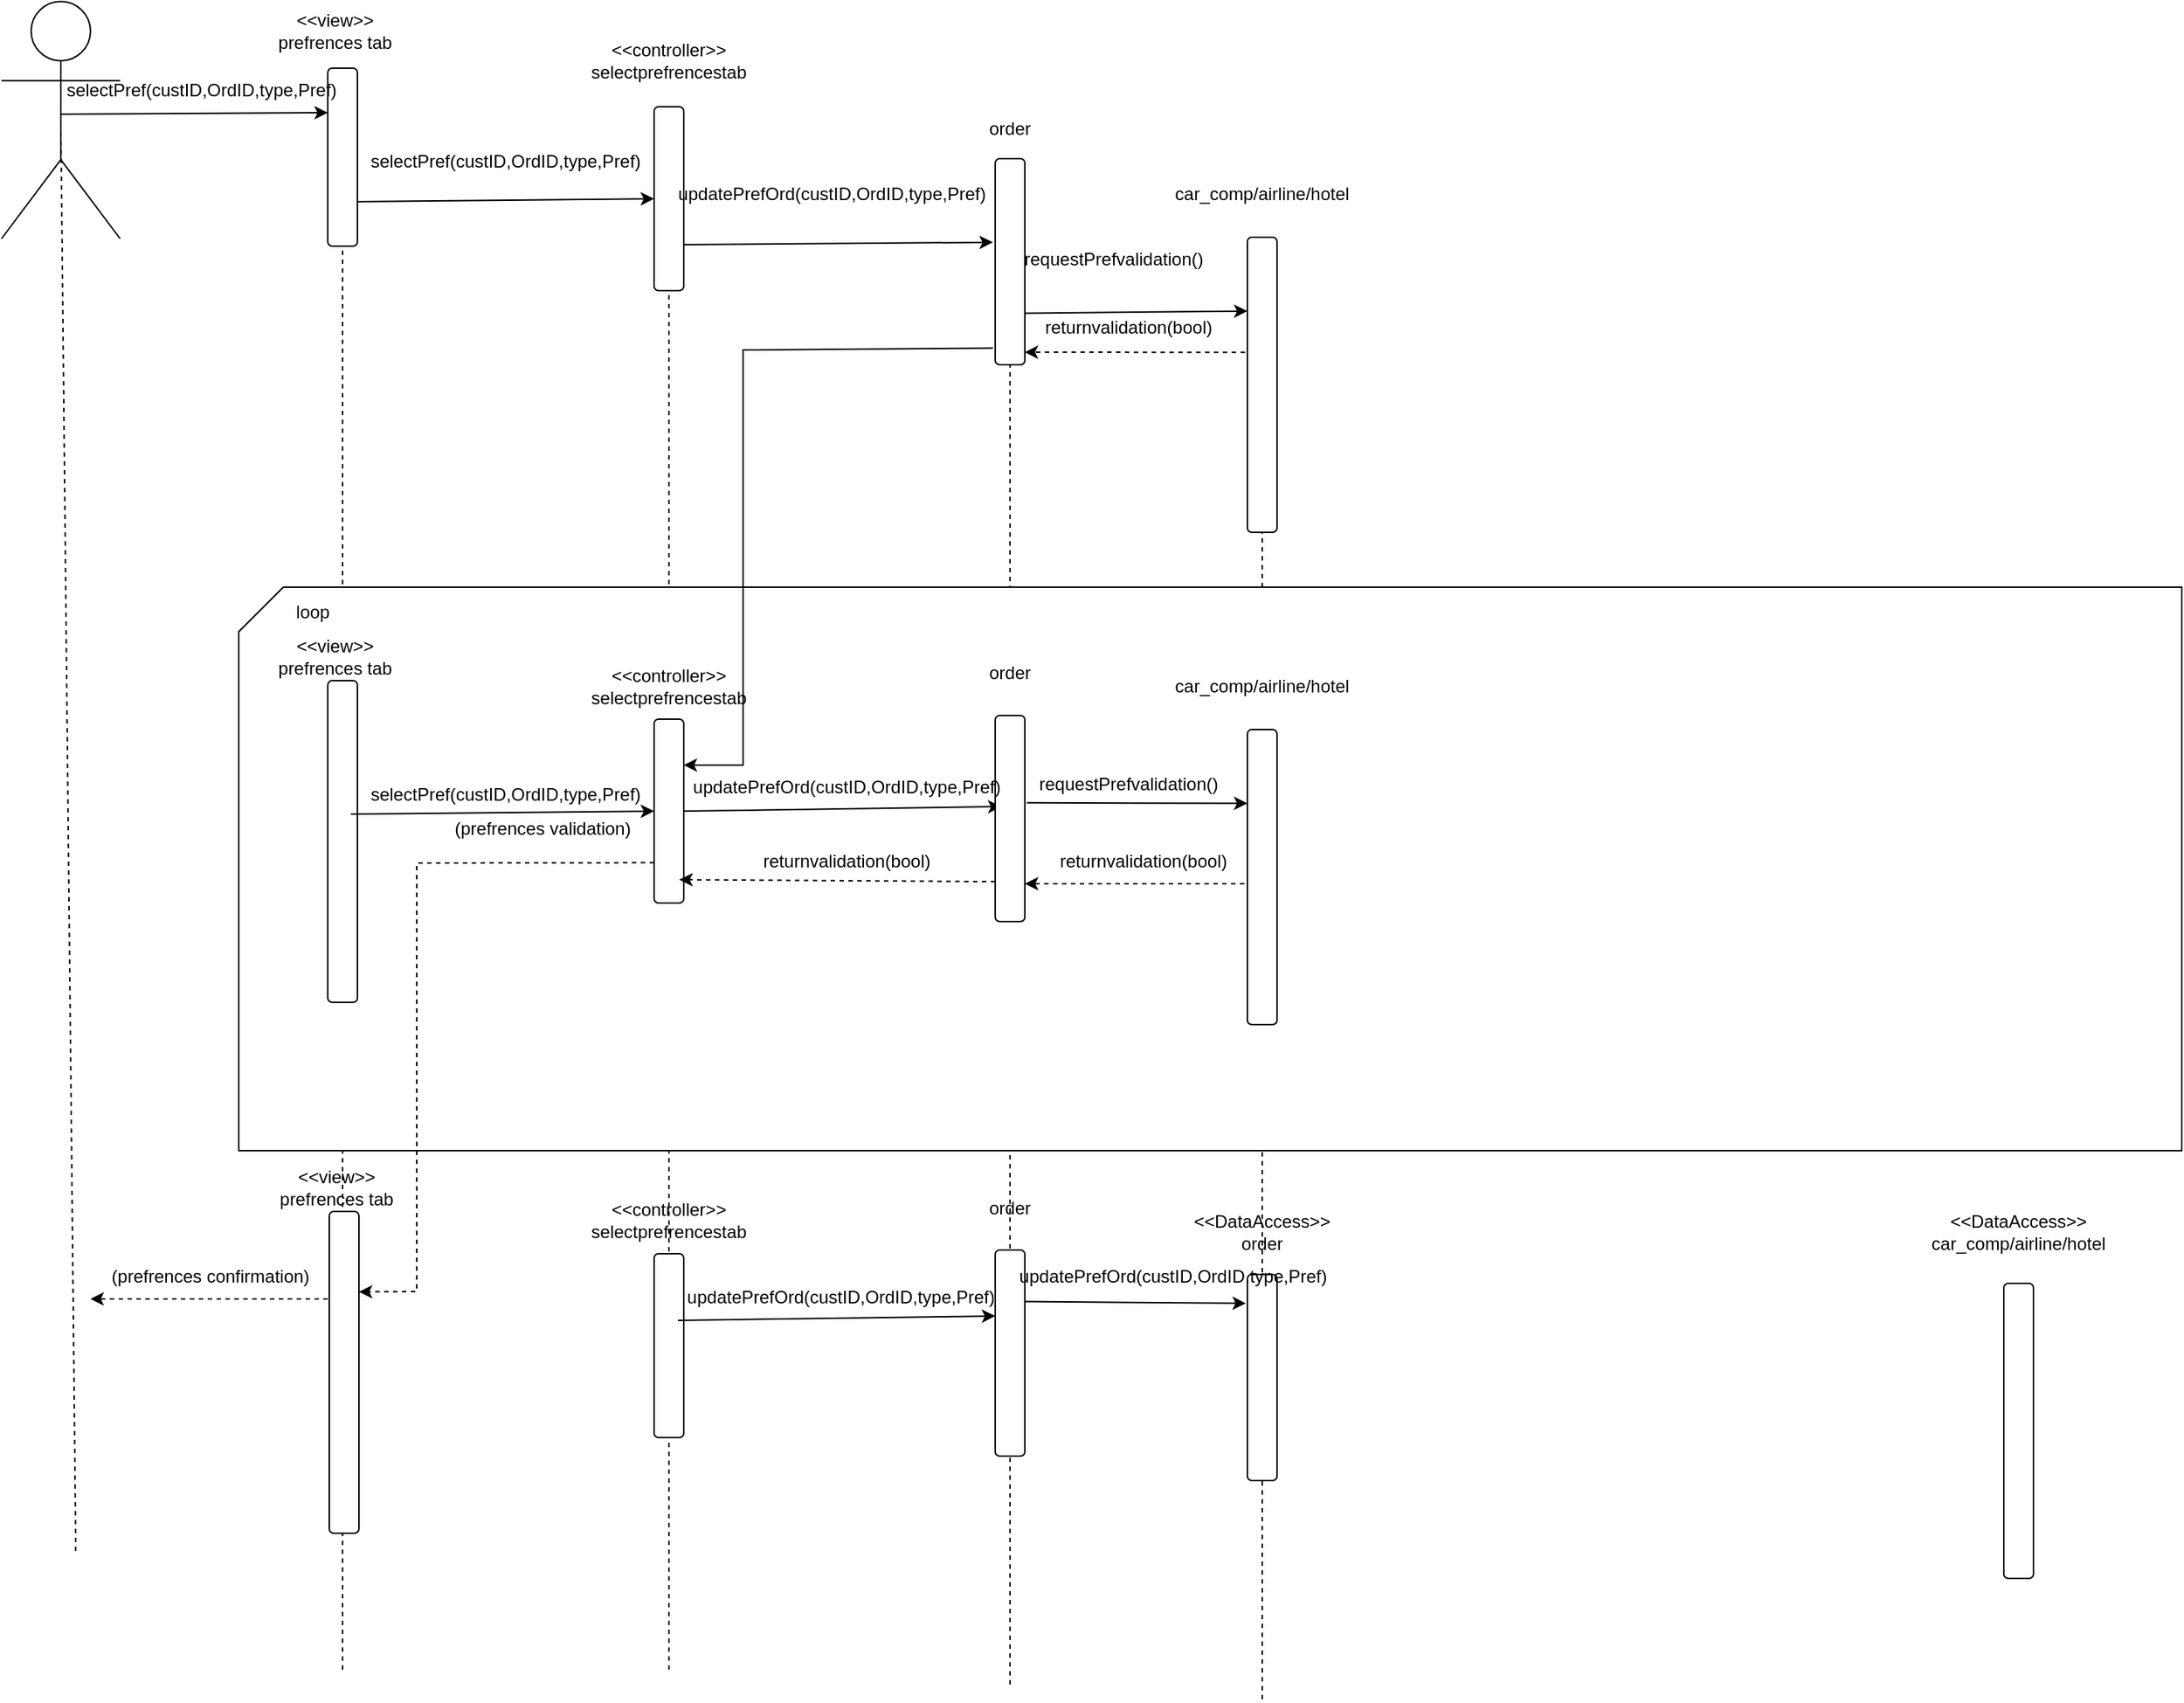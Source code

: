 <mxfile version="26.0.4">
  <diagram name="Page-1" id="oQB_BBk6WWccpylos_tz">
    <mxGraphModel dx="954" dy="544" grid="1" gridSize="10" guides="1" tooltips="1" connect="1" arrows="1" fold="1" page="1" pageScale="1" pageWidth="827" pageHeight="1169" math="0" shadow="0">
      <root>
        <mxCell id="0" />
        <mxCell id="1" parent="0" />
        <mxCell id="OEzI5QVFCQrL6Sn4ckHb-1" value="" style="shape=umlActor;verticalLabelPosition=bottom;verticalAlign=top;html=1;outlineConnect=0;" parent="1" vertex="1">
          <mxGeometry x="20" y="35" width="80" height="160" as="geometry" />
        </mxCell>
        <mxCell id="OEzI5QVFCQrL6Sn4ckHb-5" value="" style="rounded=1;whiteSpace=wrap;html=1;direction=south;" parent="1" vertex="1">
          <mxGeometry x="240" y="80" width="20" height="120" as="geometry" />
        </mxCell>
        <mxCell id="OEzI5QVFCQrL6Sn4ckHb-6" value="" style="rounded=1;whiteSpace=wrap;html=1;direction=south;" parent="1" vertex="1">
          <mxGeometry x="460" y="106" width="20" height="124" as="geometry" />
        </mxCell>
        <mxCell id="OEzI5QVFCQrL6Sn4ckHb-7" value="" style="rounded=1;whiteSpace=wrap;html=1;direction=south;" parent="1" vertex="1">
          <mxGeometry x="690" y="141" width="20" height="139" as="geometry" />
        </mxCell>
        <mxCell id="OEzI5QVFCQrL6Sn4ckHb-8" value="" style="rounded=1;whiteSpace=wrap;html=1;direction=south;" parent="1" vertex="1">
          <mxGeometry x="860" y="194" width="20" height="199" as="geometry" />
        </mxCell>
        <mxCell id="OEzI5QVFCQrL6Sn4ckHb-10" value="&amp;lt;&amp;lt;view&amp;gt;&amp;gt;&lt;div&gt;prefrences tab&lt;/div&gt;" style="text;html=1;align=center;verticalAlign=middle;whiteSpace=wrap;rounded=0;" parent="1" vertex="1">
          <mxGeometry x="170" y="40" width="150" height="30" as="geometry" />
        </mxCell>
        <mxCell id="OEzI5QVFCQrL6Sn4ckHb-11" value="&amp;lt;&amp;lt;controller&amp;gt;&amp;gt;&lt;div&gt;selectprefrencestab&lt;/div&gt;" style="text;html=1;align=center;verticalAlign=middle;whiteSpace=wrap;rounded=0;" parent="1" vertex="1">
          <mxGeometry x="440" y="60" width="60" height="30" as="geometry" />
        </mxCell>
        <mxCell id="OEzI5QVFCQrL6Sn4ckHb-12" value="order" style="text;html=1;align=center;verticalAlign=middle;whiteSpace=wrap;rounded=0;" parent="1" vertex="1">
          <mxGeometry x="670" y="106" width="60" height="30" as="geometry" />
        </mxCell>
        <mxCell id="OEzI5QVFCQrL6Sn4ckHb-13" value="car_comp/airline/hotel" style="text;html=1;align=center;verticalAlign=middle;whiteSpace=wrap;rounded=0;" parent="1" vertex="1">
          <mxGeometry x="840" y="150" width="60" height="30" as="geometry" />
        </mxCell>
        <mxCell id="OEzI5QVFCQrL6Sn4ckHb-16" value="" style="endArrow=none;dashed=1;html=1;rounded=0;entryX=0.5;entryY=0.5;entryDx=0;entryDy=0;entryPerimeter=0;" parent="1" target="OEzI5QVFCQrL6Sn4ckHb-1" edge="1">
          <mxGeometry width="50" height="50" relative="1" as="geometry">
            <mxPoint x="70" y="1080" as="sourcePoint" />
            <mxPoint x="470" y="210" as="targetPoint" />
            <Array as="points">
              <mxPoint x="70" y="1070" />
            </Array>
          </mxGeometry>
        </mxCell>
        <mxCell id="OEzI5QVFCQrL6Sn4ckHb-17" value="" style="endArrow=none;dashed=1;html=1;rounded=0;entryX=1;entryY=0.5;entryDx=0;entryDy=0;" parent="1" target="OEzI5QVFCQrL6Sn4ckHb-5" edge="1">
          <mxGeometry width="50" height="50" relative="1" as="geometry">
            <mxPoint x="250" y="1160" as="sourcePoint" />
            <mxPoint x="249.5" y="190" as="targetPoint" />
          </mxGeometry>
        </mxCell>
        <mxCell id="OEzI5QVFCQrL6Sn4ckHb-18" value="" style="endArrow=none;dashed=1;html=1;rounded=0;entryX=1;entryY=0.5;entryDx=0;entryDy=0;" parent="1" target="OEzI5QVFCQrL6Sn4ckHb-6" edge="1">
          <mxGeometry width="50" height="50" relative="1" as="geometry">
            <mxPoint x="470" y="1160" as="sourcePoint" />
            <mxPoint x="470" y="219" as="targetPoint" />
          </mxGeometry>
        </mxCell>
        <mxCell id="OEzI5QVFCQrL6Sn4ckHb-19" value="" style="endArrow=none;dashed=1;html=1;rounded=0;entryX=1;entryY=0.5;entryDx=0;entryDy=0;" parent="1" target="OEzI5QVFCQrL6Sn4ckHb-7" edge="1">
          <mxGeometry width="50" height="50" relative="1" as="geometry">
            <mxPoint x="700" y="1170" as="sourcePoint" />
            <mxPoint x="700" y="281" as="targetPoint" />
          </mxGeometry>
        </mxCell>
        <mxCell id="OEzI5QVFCQrL6Sn4ckHb-20" value="" style="endArrow=none;dashed=1;html=1;rounded=0;entryX=1;entryY=0.5;entryDx=0;entryDy=0;" parent="1" target="OEzI5QVFCQrL6Sn4ckHb-8" edge="1">
          <mxGeometry width="50" height="50" relative="1" as="geometry">
            <mxPoint x="870" y="1180" as="sourcePoint" />
            <mxPoint x="870" y="355" as="targetPoint" />
          </mxGeometry>
        </mxCell>
        <mxCell id="OEzI5QVFCQrL6Sn4ckHb-22" value="" style="endArrow=classic;html=1;rounded=0;exitX=0.5;exitY=0.5;exitDx=0;exitDy=0;exitPerimeter=0;entryX=0.25;entryY=1;entryDx=0;entryDy=0;" parent="1" target="OEzI5QVFCQrL6Sn4ckHb-5" edge="1">
          <mxGeometry width="50" height="50" relative="1" as="geometry">
            <mxPoint x="60" y="111" as="sourcePoint" />
            <mxPoint x="240" y="138" as="targetPoint" />
          </mxGeometry>
        </mxCell>
        <mxCell id="OEzI5QVFCQrL6Sn4ckHb-23" value="selectPref(custID,OrdID,type,Pref)" style="text;html=1;align=center;verticalAlign=middle;whiteSpace=wrap;rounded=0;" parent="1" vertex="1">
          <mxGeometry x="125" y="80" width="60" height="30" as="geometry" />
        </mxCell>
        <mxCell id="OEzI5QVFCQrL6Sn4ckHb-24" value="" style="endArrow=classic;html=1;rounded=0;exitX=0.75;exitY=0;exitDx=0;exitDy=0;entryX=0.5;entryY=1;entryDx=0;entryDy=0;" parent="1" source="OEzI5QVFCQrL6Sn4ckHb-5" target="OEzI5QVFCQrL6Sn4ckHb-6" edge="1">
          <mxGeometry width="50" height="50" relative="1" as="geometry">
            <mxPoint x="310" y="440" as="sourcePoint" />
            <mxPoint x="380" y="155" as="targetPoint" />
          </mxGeometry>
        </mxCell>
        <mxCell id="OEzI5QVFCQrL6Sn4ckHb-25" value="selectPref(custID,OrdID,type,Pref)" style="text;html=1;align=center;verticalAlign=middle;whiteSpace=wrap;rounded=0;" parent="1" vertex="1">
          <mxGeometry x="330" y="128" width="60" height="30" as="geometry" />
        </mxCell>
        <mxCell id="OEzI5QVFCQrL6Sn4ckHb-28" value="" style="endArrow=classic;html=1;rounded=0;exitX=0.75;exitY=0;exitDx=0;exitDy=0;entryX=0.406;entryY=1.079;entryDx=0;entryDy=0;entryPerimeter=0;" parent="1" source="OEzI5QVFCQrL6Sn4ckHb-6" target="OEzI5QVFCQrL6Sn4ckHb-7" edge="1">
          <mxGeometry width="50" height="50" relative="1" as="geometry">
            <mxPoint x="500" y="450" as="sourcePoint" />
            <mxPoint x="550" y="400" as="targetPoint" />
          </mxGeometry>
        </mxCell>
        <mxCell id="OEzI5QVFCQrL6Sn4ckHb-30" value="updatePrefOrd(custID,OrdID,type,Pref)" style="text;html=1;align=center;verticalAlign=middle;whiteSpace=wrap;rounded=0;" parent="1" vertex="1">
          <mxGeometry x="550" y="150" width="60" height="30" as="geometry" />
        </mxCell>
        <mxCell id="OEzI5QVFCQrL6Sn4ckHb-31" value="" style="endArrow=classic;html=1;rounded=0;exitX=0.75;exitY=0;exitDx=0;exitDy=0;entryX=0.25;entryY=1;entryDx=0;entryDy=0;" parent="1" source="OEzI5QVFCQrL6Sn4ckHb-7" target="OEzI5QVFCQrL6Sn4ckHb-8" edge="1">
          <mxGeometry width="50" height="50" relative="1" as="geometry">
            <mxPoint x="340" y="450" as="sourcePoint" />
            <mxPoint x="390" y="400" as="targetPoint" />
          </mxGeometry>
        </mxCell>
        <mxCell id="OEzI5QVFCQrL6Sn4ckHb-32" value="requestPrefvalidation()" style="text;html=1;align=center;verticalAlign=middle;whiteSpace=wrap;rounded=0;" parent="1" vertex="1">
          <mxGeometry x="740" y="194" width="60" height="30" as="geometry" />
        </mxCell>
        <mxCell id="OEzI5QVFCQrL6Sn4ckHb-34" value="" style="html=1;labelBackgroundColor=#ffffff;startArrow=none;startFill=0;startSize=6;endArrow=classic;endFill=1;endSize=6;jettySize=auto;orthogonalLoop=1;strokeWidth=1;dashed=1;fontSize=14;rounded=0;exitX=0.39;exitY=1.079;exitDx=0;exitDy=0;exitPerimeter=0;entryX=0.939;entryY=0.007;entryDx=0;entryDy=0;entryPerimeter=0;" parent="1" source="OEzI5QVFCQrL6Sn4ckHb-8" target="OEzI5QVFCQrL6Sn4ckHb-7" edge="1">
          <mxGeometry width="60" height="60" relative="1" as="geometry">
            <mxPoint x="480" y="440" as="sourcePoint" />
            <mxPoint x="540" y="380" as="targetPoint" />
          </mxGeometry>
        </mxCell>
        <mxCell id="OEzI5QVFCQrL6Sn4ckHb-35" value="returnvalidation(bool)" style="text;html=1;align=center;verticalAlign=middle;whiteSpace=wrap;rounded=0;" parent="1" vertex="1">
          <mxGeometry x="750" y="240" width="60" height="30" as="geometry" />
        </mxCell>
        <mxCell id="OEzI5QVFCQrL6Sn4ckHb-36" value="" style="shape=card;whiteSpace=wrap;html=1;" parent="1" vertex="1">
          <mxGeometry x="180" y="430" width="1310" height="380" as="geometry" />
        </mxCell>
        <mxCell id="OEzI5QVFCQrL6Sn4ckHb-37" value="" style="rounded=1;whiteSpace=wrap;html=1;direction=south;" parent="1" vertex="1">
          <mxGeometry x="240" y="493" width="20" height="217" as="geometry" />
        </mxCell>
        <mxCell id="OEzI5QVFCQrL6Sn4ckHb-38" value="" style="endArrow=classic;html=1;rounded=0;exitX=0.415;exitY=0.221;exitDx=0;exitDy=0;entryX=0.5;entryY=1;entryDx=0;entryDy=0;exitPerimeter=0;" parent="1" source="OEzI5QVFCQrL6Sn4ckHb-37" target="OEzI5QVFCQrL6Sn4ckHb-41" edge="1">
          <mxGeometry width="50" height="50" relative="1" as="geometry">
            <mxPoint x="310" y="853" as="sourcePoint" />
            <mxPoint x="380" y="568" as="targetPoint" />
          </mxGeometry>
        </mxCell>
        <mxCell id="OEzI5QVFCQrL6Sn4ckHb-39" value="&amp;lt;&amp;lt;view&amp;gt;&amp;gt;&lt;div&gt;prefrences tab&lt;/div&gt;" style="text;html=1;align=center;verticalAlign=middle;whiteSpace=wrap;rounded=0;" parent="1" vertex="1">
          <mxGeometry x="170" y="462" width="150" height="30" as="geometry" />
        </mxCell>
        <mxCell id="OEzI5QVFCQrL6Sn4ckHb-40" value="&amp;lt;&amp;lt;controller&amp;gt;&amp;gt;&lt;div&gt;selectprefrencestab&lt;/div&gt;" style="text;html=1;align=center;verticalAlign=middle;whiteSpace=wrap;rounded=0;" parent="1" vertex="1">
          <mxGeometry x="440" y="481.5" width="60" height="30" as="geometry" />
        </mxCell>
        <mxCell id="OEzI5QVFCQrL6Sn4ckHb-41" value="" style="rounded=1;whiteSpace=wrap;html=1;direction=south;" parent="1" vertex="1">
          <mxGeometry x="460" y="519" width="20" height="124" as="geometry" />
        </mxCell>
        <mxCell id="OEzI5QVFCQrL6Sn4ckHb-42" value="" style="endArrow=classic;html=1;rounded=0;exitX=0.5;exitY=0;exitDx=0;exitDy=0;entryX=0.442;entryY=0.793;entryDx=0;entryDy=0;entryPerimeter=0;" parent="1" source="OEzI5QVFCQrL6Sn4ckHb-41" target="OEzI5QVFCQrL6Sn4ckHb-43" edge="1">
          <mxGeometry width="50" height="50" relative="1" as="geometry">
            <mxPoint x="500" y="810" as="sourcePoint" />
            <mxPoint x="688" y="520" as="targetPoint" />
          </mxGeometry>
        </mxCell>
        <mxCell id="OEzI5QVFCQrL6Sn4ckHb-43" value="" style="rounded=1;whiteSpace=wrap;html=1;direction=south;" parent="1" vertex="1">
          <mxGeometry x="690" y="516.5" width="20" height="139" as="geometry" />
        </mxCell>
        <mxCell id="OEzI5QVFCQrL6Sn4ckHb-44" value="" style="endArrow=classic;html=1;rounded=0;exitX=0.424;exitY=-0.064;exitDx=0;exitDy=0;entryX=0.25;entryY=1;entryDx=0;entryDy=0;exitPerimeter=0;" parent="1" source="OEzI5QVFCQrL6Sn4ckHb-43" target="OEzI5QVFCQrL6Sn4ckHb-45" edge="1">
          <mxGeometry width="50" height="50" relative="1" as="geometry">
            <mxPoint x="340" y="810" as="sourcePoint" />
            <mxPoint x="390" y="760" as="targetPoint" />
          </mxGeometry>
        </mxCell>
        <mxCell id="OEzI5QVFCQrL6Sn4ckHb-45" value="" style="rounded=1;whiteSpace=wrap;html=1;direction=south;" parent="1" vertex="1">
          <mxGeometry x="860" y="526" width="20" height="199" as="geometry" />
        </mxCell>
        <mxCell id="OEzI5QVFCQrL6Sn4ckHb-48" value="order" style="text;html=1;align=center;verticalAlign=middle;whiteSpace=wrap;rounded=0;" parent="1" vertex="1">
          <mxGeometry x="670" y="473" width="60" height="30" as="geometry" />
        </mxCell>
        <mxCell id="OEzI5QVFCQrL6Sn4ckHb-49" value="car_comp/airline/hotel" style="text;html=1;align=center;verticalAlign=middle;whiteSpace=wrap;rounded=0;" parent="1" vertex="1">
          <mxGeometry x="840" y="481.5" width="60" height="30" as="geometry" />
        </mxCell>
        <mxCell id="OEzI5QVFCQrL6Sn4ckHb-51" value="loop" style="text;html=1;align=center;verticalAlign=middle;whiteSpace=wrap;rounded=0;" parent="1" vertex="1">
          <mxGeometry x="200" y="432" width="60" height="30" as="geometry" />
        </mxCell>
        <mxCell id="OEzI5QVFCQrL6Sn4ckHb-52" value="" style="endArrow=classic;html=1;rounded=0;exitX=0.919;exitY=1.079;exitDx=0;exitDy=0;exitPerimeter=0;entryX=0.25;entryY=0;entryDx=0;entryDy=0;" parent="1" source="OEzI5QVFCQrL6Sn4ckHb-7" target="OEzI5QVFCQrL6Sn4ckHb-41" edge="1">
          <mxGeometry width="50" height="50" relative="1" as="geometry">
            <mxPoint x="480" y="500" as="sourcePoint" />
            <mxPoint x="530" y="390" as="targetPoint" />
            <Array as="points">
              <mxPoint x="520" y="270" />
              <mxPoint x="520" y="550" />
            </Array>
          </mxGeometry>
        </mxCell>
        <mxCell id="OEzI5QVFCQrL6Sn4ckHb-53" value="selectPref(custID,OrdID,type,Pref)" style="text;html=1;align=center;verticalAlign=middle;whiteSpace=wrap;rounded=0;" parent="1" vertex="1">
          <mxGeometry x="330" y="555" width="60" height="30" as="geometry" />
        </mxCell>
        <mxCell id="OEzI5QVFCQrL6Sn4ckHb-54" value="updatePrefOrd(custID,OrdID,type,Pref)" style="text;html=1;align=center;verticalAlign=middle;whiteSpace=wrap;rounded=0;" parent="1" vertex="1">
          <mxGeometry x="560" y="550" width="60" height="30" as="geometry" />
        </mxCell>
        <mxCell id="OEzI5QVFCQrL6Sn4ckHb-55" value="requestPrefvalidation()" style="text;html=1;align=center;verticalAlign=middle;whiteSpace=wrap;rounded=0;" parent="1" vertex="1">
          <mxGeometry x="750" y="550" width="60" height="26" as="geometry" />
        </mxCell>
        <mxCell id="OEzI5QVFCQrL6Sn4ckHb-56" value="returnvalidation(bool)" style="text;html=1;align=center;verticalAlign=middle;whiteSpace=wrap;rounded=0;" parent="1" vertex="1">
          <mxGeometry x="760" y="600" width="60" height="30" as="geometry" />
        </mxCell>
        <mxCell id="OEzI5QVFCQrL6Sn4ckHb-57" value="" style="html=1;labelBackgroundColor=#ffffff;startArrow=none;startFill=0;startSize=6;endArrow=classic;endFill=1;endSize=6;jettySize=auto;orthogonalLoop=1;strokeWidth=1;dashed=1;fontSize=14;rounded=0;exitX=0.39;exitY=1.079;exitDx=0;exitDy=0;exitPerimeter=0;entryX=0.939;entryY=0.007;entryDx=0;entryDy=0;entryPerimeter=0;" parent="1" edge="1">
          <mxGeometry width="60" height="60" relative="1" as="geometry">
            <mxPoint x="858" y="630" as="sourcePoint" />
            <mxPoint x="710" y="630" as="targetPoint" />
          </mxGeometry>
        </mxCell>
        <mxCell id="OEzI5QVFCQrL6Sn4ckHb-58" value="" style="html=1;labelBackgroundColor=#ffffff;startArrow=none;startFill=0;startSize=6;endArrow=classic;endFill=1;endSize=6;jettySize=auto;orthogonalLoop=1;strokeWidth=1;dashed=1;fontSize=14;rounded=0;exitX=0.39;exitY=1.079;exitDx=0;exitDy=0;exitPerimeter=0;entryX=0.873;entryY=0.15;entryDx=0;entryDy=0;entryPerimeter=0;" parent="1" target="OEzI5QVFCQrL6Sn4ckHb-41" edge="1">
          <mxGeometry width="60" height="60" relative="1" as="geometry">
            <mxPoint x="690" y="628.57" as="sourcePoint" />
            <mxPoint x="542" y="628.57" as="targetPoint" />
          </mxGeometry>
        </mxCell>
        <mxCell id="OEzI5QVFCQrL6Sn4ckHb-59" value="returnvalidation(bool)" style="text;html=1;align=center;verticalAlign=middle;whiteSpace=wrap;rounded=0;" parent="1" vertex="1">
          <mxGeometry x="560" y="600" width="60" height="30" as="geometry" />
        </mxCell>
        <mxCell id="OEzI5QVFCQrL6Sn4ckHb-60" value="" style="html=1;labelBackgroundColor=#ffffff;startArrow=none;startFill=0;startSize=6;endArrow=classic;endFill=1;endSize=6;jettySize=auto;orthogonalLoop=1;strokeWidth=1;dashed=1;fontSize=14;rounded=0;exitX=0.39;exitY=1.079;exitDx=0;exitDy=0;exitPerimeter=0;entryX=0.25;entryY=0;entryDx=0;entryDy=0;" parent="1" target="OEzI5QVFCQrL6Sn4ckHb-62" edge="1">
          <mxGeometry width="60" height="60" relative="1" as="geometry">
            <mxPoint x="460" y="615.78" as="sourcePoint" />
            <mxPoint x="247" y="614.21" as="targetPoint" />
            <Array as="points">
              <mxPoint x="300" y="616" />
              <mxPoint x="300" y="905" />
            </Array>
          </mxGeometry>
        </mxCell>
        <mxCell id="OEzI5QVFCQrL6Sn4ckHb-61" value="(prefrences validation)" style="text;html=1;align=center;verticalAlign=middle;whiteSpace=wrap;rounded=0;" parent="1" vertex="1">
          <mxGeometry x="310" y="586.5" width="150" height="13.5" as="geometry" />
        </mxCell>
        <mxCell id="OEzI5QVFCQrL6Sn4ckHb-62" value="" style="rounded=1;whiteSpace=wrap;html=1;direction=south;" parent="1" vertex="1">
          <mxGeometry x="241" y="851" width="20" height="217" as="geometry" />
        </mxCell>
        <mxCell id="OEzI5QVFCQrL6Sn4ckHb-63" value="&amp;lt;&amp;lt;view&amp;gt;&amp;gt;&lt;div&gt;prefrences tab&lt;/div&gt;" style="text;html=1;align=center;verticalAlign=middle;whiteSpace=wrap;rounded=0;" parent="1" vertex="1">
          <mxGeometry x="171" y="820" width="150" height="30" as="geometry" />
        </mxCell>
        <mxCell id="OEzI5QVFCQrL6Sn4ckHb-64" value="" style="html=1;labelBackgroundColor=#ffffff;startArrow=none;startFill=0;startSize=6;endArrow=classic;endFill=1;endSize=6;jettySize=auto;orthogonalLoop=1;strokeWidth=1;dashed=1;fontSize=14;rounded=0;" parent="1" edge="1">
          <mxGeometry width="60" height="60" relative="1" as="geometry">
            <mxPoint x="240" y="910" as="sourcePoint" />
            <mxPoint x="80" y="910" as="targetPoint" />
          </mxGeometry>
        </mxCell>
        <mxCell id="OEzI5QVFCQrL6Sn4ckHb-65" value="(prefrences confirmation)" style="text;html=1;align=center;verticalAlign=middle;whiteSpace=wrap;rounded=0;" parent="1" vertex="1">
          <mxGeometry x="61" y="880" width="200" height="30" as="geometry" />
        </mxCell>
        <mxCell id="IobvFFUI6iJxAwQoR5Td-1" value="&amp;lt;&amp;lt;DataAccess&amp;gt;&amp;gt;&lt;div&gt;car_comp/airline/hotel&lt;/div&gt;" style="text;html=1;align=center;verticalAlign=middle;whiteSpace=wrap;rounded=0;" vertex="1" parent="1">
          <mxGeometry x="1350" y="850" width="60" height="30" as="geometry" />
        </mxCell>
        <mxCell id="IobvFFUI6iJxAwQoR5Td-2" value="" style="rounded=1;whiteSpace=wrap;html=1;direction=south;" vertex="1" parent="1">
          <mxGeometry x="1370" y="899.5" width="20" height="199" as="geometry" />
        </mxCell>
        <mxCell id="IobvFFUI6iJxAwQoR5Td-3" value="&amp;lt;&amp;lt;DataAccess&amp;gt;&amp;gt;&lt;div&gt;order&lt;/div&gt;" style="text;html=1;align=center;verticalAlign=middle;whiteSpace=wrap;rounded=0;" vertex="1" parent="1">
          <mxGeometry x="840" y="850" width="60" height="30" as="geometry" />
        </mxCell>
        <mxCell id="IobvFFUI6iJxAwQoR5Td-4" value="" style="rounded=1;whiteSpace=wrap;html=1;direction=south;" vertex="1" parent="1">
          <mxGeometry x="860" y="893.5" width="20" height="139" as="geometry" />
        </mxCell>
        <mxCell id="IobvFFUI6iJxAwQoR5Td-6" value="" style="rounded=1;whiteSpace=wrap;html=1;direction=south;" vertex="1" parent="1">
          <mxGeometry x="460" y="879.5" width="20" height="124" as="geometry" />
        </mxCell>
        <mxCell id="IobvFFUI6iJxAwQoR5Td-7" value="&amp;lt;&amp;lt;controller&amp;gt;&amp;gt;&lt;div&gt;selectprefrencestab&lt;/div&gt;" style="text;html=1;align=center;verticalAlign=middle;whiteSpace=wrap;rounded=0;" vertex="1" parent="1">
          <mxGeometry x="440" y="842" width="60" height="30" as="geometry" />
        </mxCell>
        <mxCell id="IobvFFUI6iJxAwQoR5Td-8" value="" style="rounded=1;whiteSpace=wrap;html=1;direction=south;" vertex="1" parent="1">
          <mxGeometry x="690" y="877" width="20" height="139" as="geometry" />
        </mxCell>
        <mxCell id="IobvFFUI6iJxAwQoR5Td-9" value="order" style="text;html=1;align=center;verticalAlign=middle;whiteSpace=wrap;rounded=0;" vertex="1" parent="1">
          <mxGeometry x="670" y="833.5" width="60" height="30" as="geometry" />
        </mxCell>
        <mxCell id="IobvFFUI6iJxAwQoR5Td-12" value="" style="endArrow=classic;html=1;rounded=0;exitX=0.5;exitY=0;exitDx=0;exitDy=0;entryX=0.442;entryY=0.793;entryDx=0;entryDy=0;entryPerimeter=0;" edge="1" parent="1">
          <mxGeometry width="50" height="50" relative="1" as="geometry">
            <mxPoint x="476" y="924.5" as="sourcePoint" />
            <mxPoint x="690" y="921.5" as="targetPoint" />
          </mxGeometry>
        </mxCell>
        <mxCell id="IobvFFUI6iJxAwQoR5Td-13" value="updatePrefOrd(custID,OrdID,type,Pref)" style="text;html=1;align=center;verticalAlign=middle;whiteSpace=wrap;rounded=0;" vertex="1" parent="1">
          <mxGeometry x="556" y="893.5" width="60" height="30" as="geometry" />
        </mxCell>
        <mxCell id="IobvFFUI6iJxAwQoR5Td-14" value="" style="endArrow=classic;html=1;rounded=0;exitX=0.25;exitY=0;exitDx=0;exitDy=0;entryX=0.14;entryY=1.05;entryDx=0;entryDy=0;entryPerimeter=0;" edge="1" parent="1" source="IobvFFUI6iJxAwQoR5Td-8" target="IobvFFUI6iJxAwQoR5Td-4">
          <mxGeometry width="50" height="50" relative="1" as="geometry">
            <mxPoint x="486" y="934.5" as="sourcePoint" />
            <mxPoint x="700" y="931.5" as="targetPoint" />
          </mxGeometry>
        </mxCell>
        <mxCell id="IobvFFUI6iJxAwQoR5Td-15" value="updatePrefOrd(custID,OrdID,type,Pref)" style="text;html=1;align=center;verticalAlign=middle;whiteSpace=wrap;rounded=0;" vertex="1" parent="1">
          <mxGeometry x="760" y="880" width="100" height="30" as="geometry" />
        </mxCell>
      </root>
    </mxGraphModel>
  </diagram>
</mxfile>

